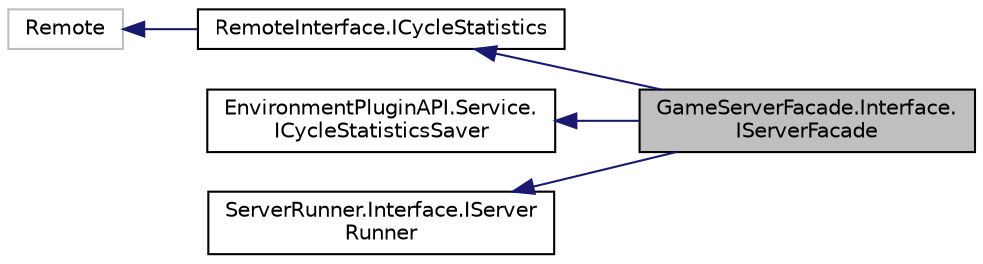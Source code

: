 digraph "GameServerFacade.Interface.IServerFacade"
{
  edge [fontname="Helvetica",fontsize="10",labelfontname="Helvetica",labelfontsize="10"];
  node [fontname="Helvetica",fontsize="10",shape=record];
  rankdir="LR";
  Node1 [label="GameServerFacade.Interface.\lIServerFacade",height=0.2,width=0.4,color="black", fillcolor="grey75", style="filled" fontcolor="black"];
  Node2 -> Node1 [dir="back",color="midnightblue",fontsize="10",style="solid",fontname="Helvetica"];
  Node2 [label="RemoteInterface.ICycleStatistics",height=0.2,width=0.4,color="black", fillcolor="white", style="filled",URL="$interface_remote_interface_1_1_i_cycle_statistics.html"];
  Node3 -> Node2 [dir="back",color="midnightblue",fontsize="10",style="solid",fontname="Helvetica"];
  Node3 [label="Remote",height=0.2,width=0.4,color="grey75", fillcolor="white", style="filled"];
  Node4 -> Node1 [dir="back",color="midnightblue",fontsize="10",style="solid",fontname="Helvetica"];
  Node4 [label="EnvironmentPluginAPI.Service.\lICycleStatisticsSaver",height=0.2,width=0.4,color="black", fillcolor="white", style="filled",URL="$interface_environment_plugin_a_p_i_1_1_service_1_1_i_cycle_statistics_saver.html"];
  Node5 -> Node1 [dir="back",color="midnightblue",fontsize="10",style="solid",fontname="Helvetica"];
  Node5 [label="ServerRunner.Interface.IServer\lRunner",height=0.2,width=0.4,color="black", fillcolor="white", style="filled",URL="$interface_server_runner_1_1_interface_1_1_i_server_runner.html"];
}
